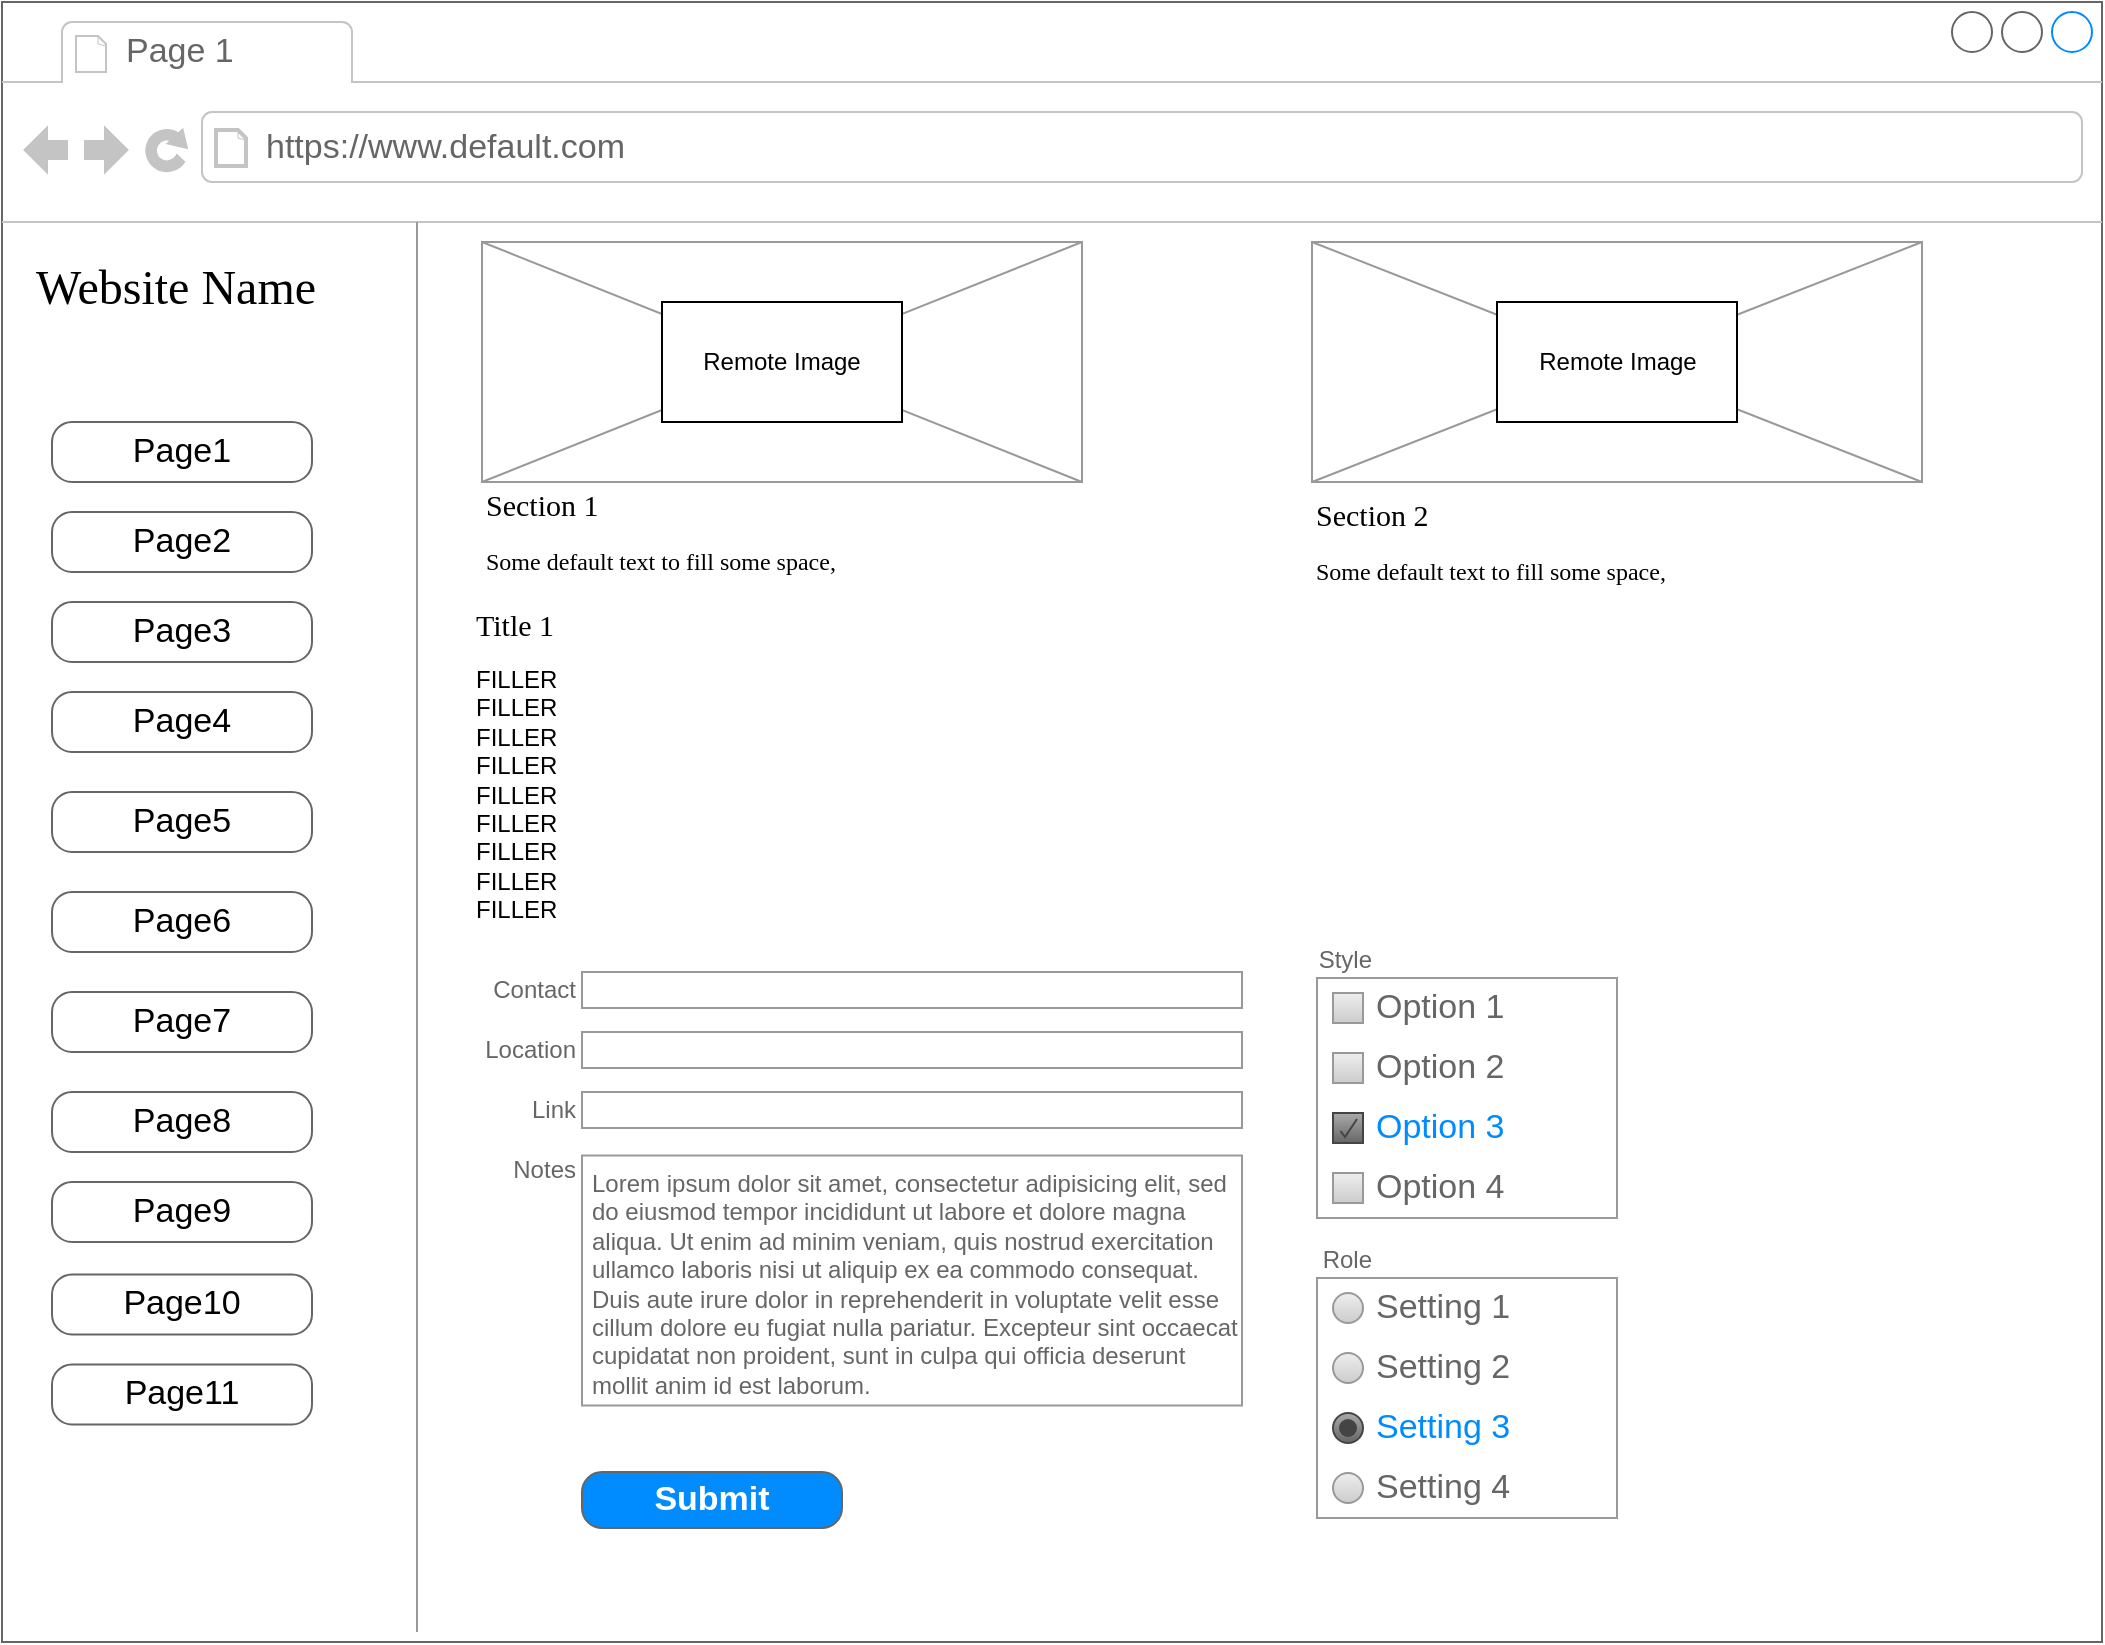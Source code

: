 <mxfile version="22.0.8" type="device" pages="3">
  <diagram name="Page-1" id="2cc2dc42-3aac-f2a9-1cec-7a8b7cbee084">
    <mxGraphModel dx="2074" dy="1142" grid="1" gridSize="10" guides="1" tooltips="1" connect="1" arrows="1" fold="1" page="1" pageScale="1" pageWidth="1100" pageHeight="850" background="none" math="0" shadow="0">
      <root>
        <mxCell id="0" />
        <mxCell id="1" parent="0" />
        <mxCell id="7026571954dc6520-1" value="" style="strokeWidth=1;shadow=0;dashed=0;align=center;html=1;shape=mxgraph.mockup.containers.browserWindow;rSize=0;strokeColor=#666666;mainText=,;recursiveResize=0;rounded=0;labelBackgroundColor=none;fontFamily=Verdana;fontSize=12" parent="1" vertex="1">
          <mxGeometry x="25" y="15" width="1050" height="820" as="geometry" />
        </mxCell>
        <mxCell id="7026571954dc6520-2" value="Page 1" style="strokeWidth=1;shadow=0;dashed=0;align=center;html=1;shape=mxgraph.mockup.containers.anchor;fontSize=17;fontColor=#666666;align=left;" parent="7026571954dc6520-1" vertex="1">
          <mxGeometry x="60" y="12" width="110" height="26" as="geometry" />
        </mxCell>
        <mxCell id="7026571954dc6520-3" value="https://www.default.com" style="strokeWidth=1;shadow=0;dashed=0;align=center;html=1;shape=mxgraph.mockup.containers.anchor;rSize=0;fontSize=17;fontColor=#666666;align=left;" parent="7026571954dc6520-1" vertex="1">
          <mxGeometry x="130" y="60" width="250" height="26" as="geometry" />
        </mxCell>
        <mxCell id="7026571954dc6520-4" value="&lt;font style=&quot;font-size: 24px;&quot;&gt;Website Name&lt;/font&gt;" style="text;html=1;points=[];align=left;verticalAlign=top;spacingTop=-4;fontSize=30;fontFamily=Verdana" parent="7026571954dc6520-1" vertex="1">
          <mxGeometry x="15" y="120" width="185" height="50" as="geometry" />
        </mxCell>
        <mxCell id="7026571954dc6520-15" value="" style="verticalLabelPosition=bottom;shadow=0;dashed=0;align=center;html=1;verticalAlign=top;strokeWidth=1;shape=mxgraph.mockup.markup.line;strokeColor=#999999;rounded=0;labelBackgroundColor=none;fillColor=#ffffff;fontFamily=Verdana;fontSize=12;fontColor=#000000;rotation=-270;" parent="7026571954dc6520-1" vertex="1">
          <mxGeometry x="-145" y="452.5" width="705" height="20" as="geometry" />
        </mxCell>
        <mxCell id="7026571954dc6520-16" value="Title 1" style="text;html=1;points=[];align=left;verticalAlign=top;spacingTop=-4;fontSize=15;fontFamily=Verdana" parent="7026571954dc6520-1" vertex="1">
          <mxGeometry x="235" y="300" width="170" height="30" as="geometry" />
        </mxCell>
        <mxCell id="7026571954dc6520-17" value="FILLER&lt;br&gt;FILLER&lt;br&gt;FILLER&lt;br&gt;FILLER&lt;br&gt;FILLER&lt;br&gt;FILLER&lt;br&gt;FILLER&lt;br&gt;FILLER&lt;br&gt;FILLER" style="text;spacingTop=-5;whiteSpace=wrap;html=1;align=left;fontSize=12;fontFamily=Helvetica;fillColor=none;strokeColor=none;rounded=0;shadow=1;labelBackgroundColor=none;" parent="7026571954dc6520-1" vertex="1">
          <mxGeometry x="235" y="330" width="375" height="140" as="geometry" />
        </mxCell>
        <mxCell id="7026571954dc6520-18" value="Page2" style="strokeWidth=1;shadow=0;dashed=0;align=center;html=1;shape=mxgraph.mockup.buttons.button;strokeColor=#666666;mainText=;buttonStyle=round;fontSize=17;fontStyle=0;fillColor=none;whiteSpace=wrap;rounded=0;labelBackgroundColor=none;" parent="7026571954dc6520-1" vertex="1">
          <mxGeometry x="25" y="255" width="130" height="30" as="geometry" />
        </mxCell>
        <mxCell id="ikfzNhu8CXialXkMcMD8-2" value="Page3" style="strokeWidth=1;shadow=0;dashed=0;align=center;html=1;shape=mxgraph.mockup.buttons.button;strokeColor=#666666;mainText=;buttonStyle=round;fontSize=17;fontStyle=0;fillColor=none;whiteSpace=wrap;rounded=0;labelBackgroundColor=none;" parent="7026571954dc6520-1" vertex="1">
          <mxGeometry x="25" y="300" width="130" height="30" as="geometry" />
        </mxCell>
        <mxCell id="ikfzNhu8CXialXkMcMD8-1" value="Page1" style="strokeWidth=1;shadow=0;dashed=0;align=center;html=1;shape=mxgraph.mockup.buttons.button;strokeColor=#666666;mainText=;buttonStyle=round;fontSize=17;fontStyle=0;fillColor=none;whiteSpace=wrap;rounded=0;labelBackgroundColor=none;" parent="7026571954dc6520-1" vertex="1">
          <mxGeometry x="25" y="210" width="130" height="30" as="geometry" />
        </mxCell>
        <mxCell id="ikfzNhu8CXialXkMcMD8-28" value="" style="verticalLabelPosition=bottom;shadow=0;dashed=0;align=center;html=1;verticalAlign=top;strokeWidth=1;shape=mxgraph.mockup.graphics.simpleIcon;strokeColor=#999999;fillColor=#ffffff;rounded=0;labelBackgroundColor=none;fontFamily=Verdana;fontSize=12;fontColor=#000000;" parent="7026571954dc6520-1" vertex="1">
          <mxGeometry x="240" y="120" width="300" height="120" as="geometry" />
        </mxCell>
        <mxCell id="ikfzNhu8CXialXkMcMD8-29" value="" style="verticalLabelPosition=bottom;shadow=0;dashed=0;align=center;html=1;verticalAlign=top;strokeWidth=1;shape=mxgraph.mockup.graphics.simpleIcon;strokeColor=#999999;fillColor=#ffffff;rounded=0;labelBackgroundColor=none;fontFamily=Verdana;fontSize=12;fontColor=#000000;" parent="7026571954dc6520-1" vertex="1">
          <mxGeometry x="655" y="120" width="305" height="120" as="geometry" />
        </mxCell>
        <mxCell id="E50U9qcU_uiYAZ7u2GQG-2" value="Remote Image" style="rounded=0;whiteSpace=wrap;html=1;" parent="7026571954dc6520-1" vertex="1">
          <mxGeometry x="330" y="150" width="120" height="60" as="geometry" />
        </mxCell>
        <mxCell id="E50U9qcU_uiYAZ7u2GQG-3" value="Remote Image" style="rounded=0;whiteSpace=wrap;html=1;" parent="7026571954dc6520-1" vertex="1">
          <mxGeometry x="747.5" y="150" width="120" height="60" as="geometry" />
        </mxCell>
        <mxCell id="E50U9qcU_uiYAZ7u2GQG-4" value="Page4" style="strokeWidth=1;shadow=0;dashed=0;align=center;html=1;shape=mxgraph.mockup.buttons.button;strokeColor=#666666;mainText=;buttonStyle=round;fontSize=17;fontStyle=0;fillColor=none;whiteSpace=wrap;rounded=0;labelBackgroundColor=none;" parent="7026571954dc6520-1" vertex="1">
          <mxGeometry x="25" y="345" width="130" height="30" as="geometry" />
        </mxCell>
        <mxCell id="E50U9qcU_uiYAZ7u2GQG-6" value="Section 2" style="text;html=1;points=[];align=left;verticalAlign=top;spacingTop=-4;fontSize=15;fontFamily=Verdana" parent="7026571954dc6520-1" vertex="1">
          <mxGeometry x="655" y="245" width="170" height="30" as="geometry" />
        </mxCell>
        <mxCell id="E50U9qcU_uiYAZ7u2GQG-7" value="Some default text to fill some space,&amp;nbsp;" style="text;html=1;points=[];align=left;verticalAlign=top;spacingTop=-4;fontSize=12;fontFamily=Verdana;whiteSpace=wrap;" parent="7026571954dc6520-1" vertex="1">
          <mxGeometry x="655" y="275" width="240" height="20" as="geometry" />
        </mxCell>
        <mxCell id="E50U9qcU_uiYAZ7u2GQG-8" value="Section 1" style="text;html=1;points=[];align=left;verticalAlign=top;spacingTop=-4;fontSize=15;fontFamily=Verdana" parent="7026571954dc6520-1" vertex="1">
          <mxGeometry x="240" y="240" width="170" height="30" as="geometry" />
        </mxCell>
        <mxCell id="E50U9qcU_uiYAZ7u2GQG-9" value="Some default text to fill some space,&amp;nbsp;" style="text;html=1;points=[];align=left;verticalAlign=top;spacingTop=-4;fontSize=12;fontFamily=Verdana;whiteSpace=wrap;" parent="7026571954dc6520-1" vertex="1">
          <mxGeometry x="240" y="270" width="240" height="30" as="geometry" />
        </mxCell>
        <mxCell id="dya37OVGlMS2lgjF_SKI-1" value="Page5" style="strokeWidth=1;shadow=0;dashed=0;align=center;html=1;shape=mxgraph.mockup.buttons.button;strokeColor=#666666;mainText=;buttonStyle=round;fontSize=17;fontStyle=0;fillColor=none;whiteSpace=wrap;rounded=0;labelBackgroundColor=none;" parent="7026571954dc6520-1" vertex="1">
          <mxGeometry x="25" y="395" width="130" height="30" as="geometry" />
        </mxCell>
        <mxCell id="OI5ak03JoKTsfc_AXxHs-1" value="Page6" style="strokeWidth=1;shadow=0;dashed=0;align=center;html=1;shape=mxgraph.mockup.buttons.button;strokeColor=#666666;mainText=;buttonStyle=round;fontSize=17;fontStyle=0;fillColor=none;whiteSpace=wrap;rounded=0;labelBackgroundColor=none;" parent="7026571954dc6520-1" vertex="1">
          <mxGeometry x="25" y="445" width="130" height="30" as="geometry" />
        </mxCell>
        <mxCell id="OI5ak03JoKTsfc_AXxHs-2" value="Page7" style="strokeWidth=1;shadow=0;dashed=0;align=center;html=1;shape=mxgraph.mockup.buttons.button;strokeColor=#666666;mainText=;buttonStyle=round;fontSize=17;fontStyle=0;fillColor=none;whiteSpace=wrap;rounded=0;labelBackgroundColor=none;" parent="7026571954dc6520-1" vertex="1">
          <mxGeometry x="25" y="495" width="130" height="30" as="geometry" />
        </mxCell>
        <mxCell id="OI5ak03JoKTsfc_AXxHs-3" value="Page8" style="strokeWidth=1;shadow=0;dashed=0;align=center;html=1;shape=mxgraph.mockup.buttons.button;strokeColor=#666666;mainText=;buttonStyle=round;fontSize=17;fontStyle=0;fillColor=none;whiteSpace=wrap;rounded=0;labelBackgroundColor=none;" parent="7026571954dc6520-1" vertex="1">
          <mxGeometry x="25" y="545" width="130" height="30" as="geometry" />
        </mxCell>
        <mxCell id="OI5ak03JoKTsfc_AXxHs-4" value="Page9" style="strokeWidth=1;shadow=0;dashed=0;align=center;html=1;shape=mxgraph.mockup.buttons.button;strokeColor=#666666;mainText=;buttonStyle=round;fontSize=17;fontStyle=0;fillColor=none;whiteSpace=wrap;rounded=0;labelBackgroundColor=none;" parent="7026571954dc6520-1" vertex="1">
          <mxGeometry x="25" y="590" width="130" height="30" as="geometry" />
        </mxCell>
        <mxCell id="OI5ak03JoKTsfc_AXxHs-5" value="Page10" style="strokeWidth=1;shadow=0;dashed=0;align=center;html=1;shape=mxgraph.mockup.buttons.button;strokeColor=#666666;mainText=;buttonStyle=round;fontSize=17;fontStyle=0;fillColor=none;whiteSpace=wrap;rounded=0;labelBackgroundColor=none;" parent="7026571954dc6520-1" vertex="1">
          <mxGeometry x="25" y="636.25" width="130" height="30" as="geometry" />
        </mxCell>
        <mxCell id="OI5ak03JoKTsfc_AXxHs-6" value="Page11" style="strokeWidth=1;shadow=0;dashed=0;align=center;html=1;shape=mxgraph.mockup.buttons.button;strokeColor=#666666;mainText=;buttonStyle=round;fontSize=17;fontStyle=0;fillColor=none;whiteSpace=wrap;rounded=0;labelBackgroundColor=none;" parent="7026571954dc6520-1" vertex="1">
          <mxGeometry x="25" y="681.25" width="130" height="30" as="geometry" />
        </mxCell>
        <mxCell id="a4xj5hr67mxPIO_uOuEy-1" value="Contact" style="strokeWidth=1;shadow=0;dashed=0;align=center;html=1;shape=mxgraph.mockup.forms.anchor;align=right;spacingRight=2;fontColor=#666666;" vertex="1" parent="7026571954dc6520-1">
          <mxGeometry x="240" y="485" width="50" height="18" as="geometry" />
        </mxCell>
        <mxCell id="a4xj5hr67mxPIO_uOuEy-2" value="" style="strokeWidth=1;shadow=0;dashed=0;align=center;html=1;shape=mxgraph.mockup.forms.rrect;fillColor=#ffffff;rSize=0;fontColor=#666666;align=left;spacingLeft=3;strokeColor=#999999;" vertex="1" parent="7026571954dc6520-1">
          <mxGeometry x="290" y="485" width="330" height="18" as="geometry" />
        </mxCell>
        <mxCell id="a4xj5hr67mxPIO_uOuEy-5" value="Location" style="strokeWidth=1;shadow=0;dashed=0;align=center;html=1;shape=mxgraph.mockup.forms.anchor;align=right;spacingRight=2;fontColor=#666666;" vertex="1" parent="7026571954dc6520-1">
          <mxGeometry x="240" y="515" width="50" height="18" as="geometry" />
        </mxCell>
        <mxCell id="a4xj5hr67mxPIO_uOuEy-6" value="" style="strokeWidth=1;shadow=0;dashed=0;align=center;html=1;shape=mxgraph.mockup.forms.rrect;fillColor=#ffffff;rSize=0;fontColor=#666666;align=left;spacingLeft=3;strokeColor=#999999;" vertex="1" parent="7026571954dc6520-1">
          <mxGeometry x="290" y="515" width="330" height="18" as="geometry" />
        </mxCell>
        <mxCell id="a4xj5hr67mxPIO_uOuEy-7" value="Link" style="strokeWidth=1;shadow=0;dashed=0;align=center;html=1;shape=mxgraph.mockup.forms.anchor;align=right;spacingRight=2;fontColor=#666666;" vertex="1" parent="7026571954dc6520-1">
          <mxGeometry x="240" y="545" width="50" height="18" as="geometry" />
        </mxCell>
        <mxCell id="a4xj5hr67mxPIO_uOuEy-8" value="" style="strokeWidth=1;shadow=0;dashed=0;align=center;html=1;shape=mxgraph.mockup.forms.rrect;fillColor=#ffffff;rSize=0;fontColor=#666666;align=left;spacingLeft=3;strokeColor=#999999;" vertex="1" parent="7026571954dc6520-1">
          <mxGeometry x="290" y="545" width="330" height="18" as="geometry" />
        </mxCell>
        <mxCell id="a4xj5hr67mxPIO_uOuEy-11" value="Lorem ipsum dolor sit amet, consectetur adipisicing elit, sed do eiusmod tempor incididunt ut labore et dolore magna aliqua. Ut enim ad minim veniam, quis nostrud exercitation ullamco laboris nisi ut aliquip ex ea commodo consequat. Duis aute irure dolor in reprehenderit in voluptate velit esse cillum dolore eu fugiat nulla pariatur. Excepteur sint occaecat cupidatat non proident, sunt in culpa qui officia deserunt mollit anim id est laborum." style="strokeWidth=1;shadow=0;dashed=0;align=center;html=1;shape=mxgraph.mockup.forms.rrect;fillColor=#ffffff;rSize=0;fontColor=#666666;align=left;spacingLeft=3;strokeColor=#999999;verticalAlign=top;whiteSpace=wrap;" vertex="1" parent="7026571954dc6520-1">
          <mxGeometry x="290" y="576.75" width="330" height="125" as="geometry" />
        </mxCell>
        <mxCell id="a4xj5hr67mxPIO_uOuEy-18" value="" style="strokeWidth=1;shadow=0;dashed=0;align=center;html=1;shape=mxgraph.mockup.forms.rrect;rSize=0;strokeColor=#999999;fillColor=#ffffff;recursiveResize=0;" vertex="1" parent="7026571954dc6520-1">
          <mxGeometry x="657.5" y="638" width="150" height="120" as="geometry" />
        </mxCell>
        <mxCell id="a4xj5hr67mxPIO_uOuEy-19" value="Setting 1" style="shape=ellipse;rSize=0;fillColor=#eeeeee;strokeColor=#999999;gradientColor=#cccccc;html=1;align=left;spacingLeft=4;fontSize=17;fontColor=#666666;labelPosition=right;" vertex="1" parent="a4xj5hr67mxPIO_uOuEy-18">
          <mxGeometry x="8" y="7.5" width="15" height="15" as="geometry" />
        </mxCell>
        <mxCell id="a4xj5hr67mxPIO_uOuEy-20" value="Setting 2" style="shape=ellipse;rSize=0;fillColor=#eeeeee;strokeColor=#999999;gradientColor=#cccccc;html=1;align=left;spacingLeft=4;fontSize=17;fontColor=#666666;labelPosition=right;" vertex="1" parent="a4xj5hr67mxPIO_uOuEy-18">
          <mxGeometry x="8" y="37.5" width="15" height="15" as="geometry" />
        </mxCell>
        <mxCell id="a4xj5hr67mxPIO_uOuEy-21" value="Setting 3" style="shape=ellipse;rSize=0;fillColor=#aaaaaa;strokeColor=#444444;gradientColor=#666666;html=1;align=left;spacingLeft=4;fontSize=17;fontColor=#008cff;labelPosition=right;" vertex="1" parent="a4xj5hr67mxPIO_uOuEy-18">
          <mxGeometry x="8" y="67.5" width="15" height="15" as="geometry" />
        </mxCell>
        <mxCell id="a4xj5hr67mxPIO_uOuEy-22" value="" style="shape=ellipse;fillColor=#444444;strokeColor=none;html=1;" vertex="1" parent="a4xj5hr67mxPIO_uOuEy-21">
          <mxGeometry x="3" y="3" width="9" height="9" as="geometry" />
        </mxCell>
        <mxCell id="a4xj5hr67mxPIO_uOuEy-23" value="Setting 4" style="shape=ellipse;rSize=0;fillColor=#eeeeee;strokeColor=#999999;gradientColor=#cccccc;html=1;align=left;spacingLeft=4;fontSize=17;fontColor=#666666;labelPosition=right;" vertex="1" parent="a4xj5hr67mxPIO_uOuEy-18">
          <mxGeometry x="8" y="97.5" width="15" height="15" as="geometry" />
        </mxCell>
        <mxCell id="a4xj5hr67mxPIO_uOuEy-24" value="" style="strokeWidth=1;shadow=0;dashed=0;align=center;html=1;shape=mxgraph.mockup.forms.rrect;rSize=0;strokeColor=#999999;fillColor=#ffffff;recursiveResize=0;" vertex="1" parent="7026571954dc6520-1">
          <mxGeometry x="657.5" y="488" width="150" height="120" as="geometry" />
        </mxCell>
        <mxCell id="a4xj5hr67mxPIO_uOuEy-25" value="Option 1" style="strokeWidth=1;shadow=0;dashed=0;align=center;html=1;shape=mxgraph.mockup.forms.rrect;rSize=0;fillColor=#eeeeee;strokeColor=#999999;gradientColor=#cccccc;align=left;spacingLeft=4;fontSize=17;fontColor=#666666;labelPosition=right;" vertex="1" parent="a4xj5hr67mxPIO_uOuEy-24">
          <mxGeometry x="8" y="7.5" width="15" height="15" as="geometry" />
        </mxCell>
        <mxCell id="a4xj5hr67mxPIO_uOuEy-26" value="Option 2" style="strokeWidth=1;shadow=0;dashed=0;align=center;html=1;shape=mxgraph.mockup.forms.rrect;rSize=0;fillColor=#eeeeee;strokeColor=#999999;gradientColor=#cccccc;align=left;spacingLeft=4;fontSize=17;fontColor=#666666;labelPosition=right;" vertex="1" parent="a4xj5hr67mxPIO_uOuEy-24">
          <mxGeometry x="8" y="37.5" width="15" height="15" as="geometry" />
        </mxCell>
        <mxCell id="a4xj5hr67mxPIO_uOuEy-27" value="Option 3" style="strokeWidth=1;shadow=0;dashed=0;align=center;html=1;shape=mxgraph.mockup.forms.checkbox;rSize=0;resizable=0;fillColor=#aaaaaa;strokeColor=#444444;gradientColor=#666666;align=left;spacingLeft=4;fontSize=17;fontColor=#008cff;labelPosition=right;" vertex="1" parent="a4xj5hr67mxPIO_uOuEy-24">
          <mxGeometry x="8" y="67.5" width="15" height="15" as="geometry" />
        </mxCell>
        <mxCell id="a4xj5hr67mxPIO_uOuEy-28" value="Option 4" style="strokeWidth=1;shadow=0;dashed=0;align=center;html=1;shape=mxgraph.mockup.forms.rrect;rSize=0;fillColor=#eeeeee;strokeColor=#999999;gradientColor=#cccccc;align=left;spacingLeft=4;fontSize=17;fontColor=#666666;labelPosition=right;" vertex="1" parent="a4xj5hr67mxPIO_uOuEy-24">
          <mxGeometry x="8" y="97.5" width="15" height="15" as="geometry" />
        </mxCell>
        <mxCell id="a4xj5hr67mxPIO_uOuEy-29" value="Notes" style="strokeWidth=1;shadow=0;dashed=0;align=center;html=1;shape=mxgraph.mockup.forms.anchor;align=right;spacingRight=2;fontColor=#666666;" vertex="1" parent="7026571954dc6520-1">
          <mxGeometry x="240" y="575" width="50" height="18" as="geometry" />
        </mxCell>
        <mxCell id="a4xj5hr67mxPIO_uOuEy-30" value="Style" style="strokeWidth=1;shadow=0;dashed=0;align=center;html=1;shape=mxgraph.mockup.forms.anchor;align=right;spacingRight=2;fontColor=#666666;" vertex="1" parent="7026571954dc6520-1">
          <mxGeometry x="655" y="470" width="32.5" height="18" as="geometry" />
        </mxCell>
        <mxCell id="a4xj5hr67mxPIO_uOuEy-31" value="Submit" style="strokeWidth=1;shadow=0;dashed=0;align=center;html=1;shape=mxgraph.mockup.buttons.button;strokeColor=#666666;fontColor=#ffffff;mainText=;buttonStyle=round;fontSize=17;fontStyle=1;fillColor=#008cff;whiteSpace=wrap;" vertex="1" parent="7026571954dc6520-1">
          <mxGeometry x="290" y="735" width="130" height="28" as="geometry" />
        </mxCell>
        <mxCell id="a4xj5hr67mxPIO_uOuEy-32" value="Role" style="strokeWidth=1;shadow=0;dashed=0;align=center;html=1;shape=mxgraph.mockup.forms.anchor;align=right;spacingRight=2;fontColor=#666666;" vertex="1" parent="7026571954dc6520-1">
          <mxGeometry x="655" y="620" width="32.5" height="18" as="geometry" />
        </mxCell>
      </root>
    </mxGraphModel>
  </diagram>
  <diagram id="jhT82oVop01BwISUY4m_" name="Page-2">
    <mxGraphModel dx="1379" dy="796" grid="1" gridSize="10" guides="1" tooltips="1" connect="1" arrows="1" fold="1" page="1" pageScale="1" pageWidth="827" pageHeight="1169" math="0" shadow="0">
      <root>
        <mxCell id="0" />
        <mxCell id="1" parent="0" />
        <mxCell id="6aOThIPrVcn8oJili7Mo-1" value="" style="strokeWidth=1;shadow=0;dashed=0;align=center;html=1;shape=mxgraph.mockup.containers.browserWindow;rSize=0;strokeColor=#666666;mainText=,;recursiveResize=0;rounded=0;labelBackgroundColor=none;fontFamily=Verdana;fontSize=12" vertex="1" parent="1">
          <mxGeometry x="30" y="20" width="1050" height="820" as="geometry" />
        </mxCell>
        <mxCell id="6aOThIPrVcn8oJili7Mo-2" value="Page 2" style="strokeWidth=1;shadow=0;dashed=0;align=center;html=1;shape=mxgraph.mockup.containers.anchor;fontSize=17;fontColor=#666666;align=left;" vertex="1" parent="6aOThIPrVcn8oJili7Mo-1">
          <mxGeometry x="60" y="12" width="110" height="26" as="geometry" />
        </mxCell>
        <mxCell id="6aOThIPrVcn8oJili7Mo-3" value="https://www.default.com" style="strokeWidth=1;shadow=0;dashed=0;align=center;html=1;shape=mxgraph.mockup.containers.anchor;rSize=0;fontSize=17;fontColor=#666666;align=left;" vertex="1" parent="6aOThIPrVcn8oJili7Mo-1">
          <mxGeometry x="130" y="60" width="250" height="26" as="geometry" />
        </mxCell>
        <mxCell id="6aOThIPrVcn8oJili7Mo-4" value="Website Name" style="text;html=1;points=[];align=left;verticalAlign=top;spacingTop=-4;fontSize=30;fontFamily=Verdana" vertex="1" parent="6aOThIPrVcn8oJili7Mo-1">
          <mxGeometry x="30" y="140" width="340" height="50" as="geometry" />
        </mxCell>
        <mxCell id="6aOThIPrVcn8oJili7Mo-5" value="Section 1" style="text;html=1;points=[];align=left;verticalAlign=top;spacingTop=-4;fontSize=15;fontFamily=Verdana" vertex="1" parent="6aOThIPrVcn8oJili7Mo-1">
          <mxGeometry x="780" y="490" width="170" height="30" as="geometry" />
        </mxCell>
        <mxCell id="6aOThIPrVcn8oJili7Mo-6" value="Some default text to fill some space, and&amp;nbsp;&lt;span&gt;something more so there is more text&lt;/span&gt;" style="text;html=1;points=[];align=left;verticalAlign=top;spacingTop=-4;fontSize=12;fontFamily=Verdana;whiteSpace=wrap;" vertex="1" parent="6aOThIPrVcn8oJili7Mo-1">
          <mxGeometry x="780" y="520" width="240" height="60" as="geometry" />
        </mxCell>
        <mxCell id="6aOThIPrVcn8oJili7Mo-7" value="Search" style="text;html=1;points=[];align=left;verticalAlign=top;spacingTop=-4;fontSize=15;fontFamily=Verdana" vertex="1" parent="6aOThIPrVcn8oJili7Mo-1">
          <mxGeometry x="820" y="120" width="170" height="30" as="geometry" />
        </mxCell>
        <mxCell id="6aOThIPrVcn8oJili7Mo-8" value="Search" style="strokeWidth=1;shadow=0;dashed=0;align=center;html=1;shape=mxgraph.mockup.forms.searchBox;strokeColor=#999999;mainText=;strokeColor2=#008cff;fontColor=#666666;fontSize=17;align=left;spacingLeft=3;rounded=0;labelBackgroundColor=none;" vertex="1" parent="6aOThIPrVcn8oJili7Mo-1">
          <mxGeometry x="820" y="150" width="200" height="30" as="geometry" />
        </mxCell>
        <mxCell id="6aOThIPrVcn8oJili7Mo-9" value="" style="verticalLabelPosition=bottom;shadow=0;dashed=0;align=center;html=1;verticalAlign=top;strokeWidth=1;shape=mxgraph.mockup.markup.line;strokeColor=#999999;rounded=0;labelBackgroundColor=none;fillColor=#ffffff;fontFamily=Verdana;fontSize=12;fontColor=#000000;" vertex="1" parent="6aOThIPrVcn8oJili7Mo-1">
          <mxGeometry y="190" width="1050" height="20" as="geometry" />
        </mxCell>
        <mxCell id="6aOThIPrVcn8oJili7Mo-10" value="Title 1" style="text;html=1;points=[];align=left;verticalAlign=top;spacingTop=-4;fontSize=15;fontFamily=Verdana" vertex="1" parent="6aOThIPrVcn8oJili7Mo-1">
          <mxGeometry x="20" y="360" width="170" height="30" as="geometry" />
        </mxCell>
        <mxCell id="6aOThIPrVcn8oJili7Mo-11" value="Lorem ipsum dolor sit amet, consectetur adipisicing elit, sed do eiusmod tempor incididunt ut labore et dolore magna aliqua. Ut enim ad minim veniam, quis nostrud exercitation ullamco laboris nisi ut aliquip ex ea commodo consequat. Duis aute irure dolor in reprehenderit in voluptate velit esse cillum dolore eu fugiat nulla pariatur. Excepteur sint occaecat cupidatat non proident, sunt in culpa qui officia deserunt mollit anim id est laborum.&#xa;Sed ut perspiciatis unde omnis iste natus error sit voluptatem accusantium doloremque laudantium, totam rem aperiam, eaque ipsa quae ab illo inventore veritatis et quasi architecto beatae vitae dicta sunt explicabo. Nemo enim ipsam voluptatem quia voluptas sit aspernatur aut odit aut fugit, sed quia consequuntur magni dolores eos qui ratione voluptatem sequi nesciunt. Neque porro quisquam est, qui dolorem ipsum quia dolor sit amet, consectetur, adipisci velit, sed quia non numquam eius modi tempora incidunt ut labore et dolore magnam aliquam quaerat voluptatem. Ut enim ad minima veniam, quis nostrum exercitationem ullam corporis suscipit laboriosam, nisi ut aliquid ex ea commodi consequatur? Quis autem vel eum iure reprehenderit qui in ea voluptate velit esse quam nihil molestiae consequatur, vel illum qui dolorem eum fugiat quo voluptas nulla pariatur?" style="text;spacingTop=-5;whiteSpace=wrap;html=1;align=left;fontSize=12;fontFamily=Helvetica;fillColor=none;strokeColor=none;rounded=0;shadow=1;labelBackgroundColor=none;" vertex="1" parent="6aOThIPrVcn8oJili7Mo-1">
          <mxGeometry x="20" y="390" width="660" height="180" as="geometry" />
        </mxCell>
        <mxCell id="6aOThIPrVcn8oJili7Mo-12" value="Page2" style="strokeWidth=1;shadow=0;dashed=0;align=center;html=1;shape=mxgraph.mockup.buttons.button;strokeColor=#666666;mainText=;buttonStyle=round;fontSize=17;fontStyle=0;fillColor=none;whiteSpace=wrap;rounded=0;labelBackgroundColor=none;" vertex="1" parent="6aOThIPrVcn8oJili7Mo-1">
          <mxGeometry x="520" y="150" width="130" height="30" as="geometry" />
        </mxCell>
        <mxCell id="6aOThIPrVcn8oJili7Mo-13" value="" style="verticalLabelPosition=bottom;shadow=0;dashed=0;align=center;html=1;verticalAlign=top;strokeWidth=1;shape=mxgraph.mockup.graphics.simpleIcon;strokeColor=#999999;fillColor=#ffffff;rounded=0;labelBackgroundColor=none;fontFamily=Verdana;fontSize=12;fontColor=#000000;" vertex="1" parent="6aOThIPrVcn8oJili7Mo-1">
          <mxGeometry x="15" y="600" width="215" height="210" as="geometry" />
        </mxCell>
        <mxCell id="6aOThIPrVcn8oJili7Mo-14" value="Title 2" style="text;html=1;points=[];align=left;verticalAlign=top;spacingTop=-4;fontSize=15;fontFamily=Verdana" vertex="1" parent="6aOThIPrVcn8oJili7Mo-1">
          <mxGeometry x="270" y="600" width="170" height="30" as="geometry" />
        </mxCell>
        <mxCell id="6aOThIPrVcn8oJili7Mo-15" value="Title 3" style="text;html=1;points=[];align=left;verticalAlign=top;spacingTop=-4;fontSize=15;fontFamily=Verdana" vertex="1" parent="6aOThIPrVcn8oJili7Mo-1">
          <mxGeometry x="780" y="610" width="170" height="30" as="geometry" />
        </mxCell>
        <mxCell id="6aOThIPrVcn8oJili7Mo-16" value="&lt;div style=&quot;text-align: justify&quot;&gt;&lt;span&gt;Some default text to fill some space, and&amp;nbsp;&lt;/span&gt;&lt;span&gt;something more so there is more text&lt;/span&gt;&lt;/div&gt;&lt;div style=&quot;text-align: justify&quot;&gt;&lt;hr id=&quot;null&quot; style=&quot;text-align: justify&quot;&gt;&lt;span&gt;&lt;div style=&quot;text-align: justify&quot;&gt;&lt;span&gt;Some default text to fill some space, and&amp;nbsp;&lt;/span&gt;&lt;span&gt;something more so there is more text&lt;/span&gt;&lt;/div&gt;&lt;/span&gt;&lt;/div&gt;&lt;hr id=&quot;null&quot; style=&quot;text-align: justify&quot;&gt;&lt;span&gt;&lt;div style=&quot;text-align: justify&quot;&gt;&lt;span&gt;Some default text to fill some space, and&amp;nbsp;&lt;/span&gt;&lt;span&gt;something more so there is more text&lt;/span&gt;&lt;/div&gt;&lt;/span&gt;&lt;hr id=&quot;null&quot; style=&quot;text-align: justify&quot;&gt;&lt;span&gt;&lt;div style=&quot;text-align: justify&quot;&gt;&lt;span&gt;Some default text to fill some space, and&amp;nbsp;&lt;/span&gt;&lt;span&gt;something more so there is more text&lt;/span&gt;&lt;/div&gt;&lt;/span&gt;&lt;hr id=&quot;null&quot; style=&quot;text-align: left&quot;&gt;" style="whiteSpace=wrap;html=1;rounded=0;shadow=0;labelBackgroundColor=none;strokeWidth=1;fontFamily=Verdana;fontSize=12;align=center;verticalAlign=top;" vertex="1" parent="6aOThIPrVcn8oJili7Mo-1">
          <mxGeometry x="780" y="640" width="260" height="170" as="geometry" />
        </mxCell>
        <mxCell id="6aOThIPrVcn8oJili7Mo-17" value="Page3" style="strokeWidth=1;shadow=0;dashed=0;align=center;html=1;shape=mxgraph.mockup.buttons.button;strokeColor=#666666;mainText=;buttonStyle=round;fontSize=17;fontStyle=0;fillColor=none;whiteSpace=wrap;rounded=0;labelBackgroundColor=none;" vertex="1" parent="6aOThIPrVcn8oJili7Mo-1">
          <mxGeometry x="670" y="150" width="130" height="30" as="geometry" />
        </mxCell>
        <mxCell id="6aOThIPrVcn8oJili7Mo-18" value="Page1" style="strokeWidth=1;shadow=0;dashed=0;align=center;html=1;shape=mxgraph.mockup.buttons.button;strokeColor=#666666;mainText=;buttonStyle=round;fontSize=17;fontStyle=0;fillColor=none;whiteSpace=wrap;rounded=0;labelBackgroundColor=none;" vertex="1" parent="6aOThIPrVcn8oJili7Mo-1">
          <mxGeometry x="370" y="150" width="130" height="30" as="geometry" />
        </mxCell>
        <mxCell id="6aOThIPrVcn8oJili7Mo-19" value="" style="verticalLabelPosition=bottom;shadow=0;dashed=0;align=center;html=1;verticalAlign=top;strokeWidth=1;shape=mxgraph.mockup.graphics.simpleIcon;strokeColor=#999999;fillColor=#ffffff;rounded=0;labelBackgroundColor=none;fontFamily=Verdana;fontSize=12;fontColor=#000000;" vertex="1" parent="6aOThIPrVcn8oJili7Mo-1">
          <mxGeometry x="770" y="230" width="235" height="240" as="geometry" />
        </mxCell>
        <mxCell id="6aOThIPrVcn8oJili7Mo-20" value="" style="verticalLabelPosition=bottom;shadow=0;dashed=0;align=center;html=1;verticalAlign=top;strokeWidth=1;shape=mxgraph.mockup.graphics.simpleIcon;strokeColor=#999999;fillColor=#ffffff;rounded=0;labelBackgroundColor=none;fontFamily=Verdana;fontSize=12;fontColor=#000000;" vertex="1" parent="6aOThIPrVcn8oJili7Mo-1">
          <mxGeometry x="15" y="210" width="305" height="120" as="geometry" />
        </mxCell>
        <mxCell id="6aOThIPrVcn8oJili7Mo-21" value="" style="verticalLabelPosition=bottom;shadow=0;dashed=0;align=center;html=1;verticalAlign=top;strokeWidth=1;shape=mxgraph.mockup.graphics.simpleIcon;strokeColor=#999999;fillColor=#ffffff;rounded=0;labelBackgroundColor=none;fontFamily=Verdana;fontSize=12;fontColor=#000000;" vertex="1" parent="6aOThIPrVcn8oJili7Mo-1">
          <mxGeometry x="355" y="210" width="305" height="120" as="geometry" />
        </mxCell>
        <mxCell id="6aOThIPrVcn8oJili7Mo-22" value="Lorem ipsum dolor sit amet, consectetur adipisicing elit, sed do eiusmod tempor incididunt ut labore et dolore magna aliqua. Ut enim ad minim veniam, quis nostrud exercitation ullamco laboris nisi ut aliquip ex ea commodo consequat. Duis aute irure dolor in reprehenderit in voluptate velit esse cillum dolore eu fugiat nulla pariatur. Excepteur sint occaecat cupidatat non proident, sunt in culpa qui officia deserunt mollit anim id est laborum.&lt;br&gt;Sed ut perspiciatis unde omnis iste natus error sit voluptatem accusantium doloremque laudantium, totam rem aperiam, eaque ipsa quae ab illo inventore veritatis et quasi architecto beatae vitae dicta sunt explicabo.&amp;nbsp;" style="text;spacingTop=-5;whiteSpace=wrap;html=1;align=left;fontSize=12;fontFamily=Helvetica;fillColor=none;strokeColor=none;rounded=0;shadow=1;labelBackgroundColor=none;" vertex="1" parent="6aOThIPrVcn8oJili7Mo-1">
          <mxGeometry x="270" y="630" width="490" height="190" as="geometry" />
        </mxCell>
      </root>
    </mxGraphModel>
  </diagram>
  <diagram id="rhOSOC0xeySewzWCKq0R" name="Page-3">
    <mxGraphModel dx="1379" dy="796" grid="1" gridSize="10" guides="1" tooltips="1" connect="1" arrows="1" fold="1" page="1" pageScale="1" pageWidth="827" pageHeight="1169" math="0" shadow="0">
      <root>
        <mxCell id="0" />
        <mxCell id="1" parent="0" />
        <mxCell id="my5uwm5wwXE1iPJJk86J-1" value="" style="strokeWidth=1;shadow=0;dashed=0;align=center;html=1;shape=mxgraph.mockup.containers.browserWindow;rSize=0;strokeColor=#666666;mainText=,;recursiveResize=0;rounded=0;labelBackgroundColor=none;fontFamily=Verdana;fontSize=12" vertex="1" parent="1">
          <mxGeometry x="30" y="20" width="1050" height="820" as="geometry" />
        </mxCell>
        <mxCell id="my5uwm5wwXE1iPJJk86J-2" value="Page 3" style="strokeWidth=1;shadow=0;dashed=0;align=center;html=1;shape=mxgraph.mockup.containers.anchor;fontSize=17;fontColor=#666666;align=left;" vertex="1" parent="my5uwm5wwXE1iPJJk86J-1">
          <mxGeometry x="60" y="12" width="110" height="26" as="geometry" />
        </mxCell>
        <mxCell id="my5uwm5wwXE1iPJJk86J-3" value="https://www.default.com" style="strokeWidth=1;shadow=0;dashed=0;align=center;html=1;shape=mxgraph.mockup.containers.anchor;rSize=0;fontSize=17;fontColor=#666666;align=left;" vertex="1" parent="my5uwm5wwXE1iPJJk86J-1">
          <mxGeometry x="130" y="60" width="250" height="26" as="geometry" />
        </mxCell>
        <mxCell id="my5uwm5wwXE1iPJJk86J-4" value="Website Name" style="text;html=1;points=[];align=left;verticalAlign=top;spacingTop=-4;fontSize=30;fontFamily=Verdana" vertex="1" parent="my5uwm5wwXE1iPJJk86J-1">
          <mxGeometry x="30" y="140" width="340" height="50" as="geometry" />
        </mxCell>
        <mxCell id="my5uwm5wwXE1iPJJk86J-5" value="Section 1" style="text;html=1;points=[];align=left;verticalAlign=top;spacingTop=-4;fontSize=15;fontFamily=Verdana" vertex="1" parent="my5uwm5wwXE1iPJJk86J-1">
          <mxGeometry x="780" y="490" width="170" height="30" as="geometry" />
        </mxCell>
        <mxCell id="my5uwm5wwXE1iPJJk86J-6" value="Some default text to fill some space, and&amp;nbsp;&lt;span&gt;something more so there is more text&lt;/span&gt;" style="text;html=1;points=[];align=left;verticalAlign=top;spacingTop=-4;fontSize=12;fontFamily=Verdana;whiteSpace=wrap;" vertex="1" parent="my5uwm5wwXE1iPJJk86J-1">
          <mxGeometry x="780" y="520" width="240" height="60" as="geometry" />
        </mxCell>
        <mxCell id="my5uwm5wwXE1iPJJk86J-7" value="Search" style="text;html=1;points=[];align=left;verticalAlign=top;spacingTop=-4;fontSize=15;fontFamily=Verdana" vertex="1" parent="my5uwm5wwXE1iPJJk86J-1">
          <mxGeometry x="820" y="120" width="170" height="30" as="geometry" />
        </mxCell>
        <mxCell id="my5uwm5wwXE1iPJJk86J-8" value="Search" style="strokeWidth=1;shadow=0;dashed=0;align=center;html=1;shape=mxgraph.mockup.forms.searchBox;strokeColor=#999999;mainText=;strokeColor2=#008cff;fontColor=#666666;fontSize=17;align=left;spacingLeft=3;rounded=0;labelBackgroundColor=none;" vertex="1" parent="my5uwm5wwXE1iPJJk86J-1">
          <mxGeometry x="820" y="150" width="200" height="30" as="geometry" />
        </mxCell>
        <mxCell id="my5uwm5wwXE1iPJJk86J-9" value="" style="verticalLabelPosition=bottom;shadow=0;dashed=0;align=center;html=1;verticalAlign=top;strokeWidth=1;shape=mxgraph.mockup.markup.line;strokeColor=#999999;rounded=0;labelBackgroundColor=none;fillColor=#ffffff;fontFamily=Verdana;fontSize=12;fontColor=#000000;" vertex="1" parent="my5uwm5wwXE1iPJJk86J-1">
          <mxGeometry y="190" width="1050" height="20" as="geometry" />
        </mxCell>
        <mxCell id="my5uwm5wwXE1iPJJk86J-10" value="Title 1" style="text;html=1;points=[];align=left;verticalAlign=top;spacingTop=-4;fontSize=15;fontFamily=Verdana" vertex="1" parent="my5uwm5wwXE1iPJJk86J-1">
          <mxGeometry x="20" y="360" width="170" height="30" as="geometry" />
        </mxCell>
        <mxCell id="my5uwm5wwXE1iPJJk86J-11" value="Lorem ipsum dolor sit amet, consectetur adipisicing elit, sed do eiusmod tempor incididunt ut labore et dolore magna aliqua. Ut enim ad minim veniam, quis nostrud exercitation ullamco laboris nisi ut aliquip ex ea commodo consequat. Duis aute irure dolor in reprehenderit in voluptate velit esse cillum dolore eu fugiat nulla pariatur. Excepteur sint occaecat cupidatat non proident, sunt in culpa qui officia deserunt mollit anim id est laborum.&#xa;Sed ut perspiciatis unde omnis iste natus error sit voluptatem accusantium doloremque laudantium, totam rem aperiam, eaque ipsa quae ab illo inventore veritatis et quasi architecto beatae vitae dicta sunt explicabo. Nemo enim ipsam voluptatem quia voluptas sit aspernatur aut odit aut fugit, sed quia consequuntur magni dolores eos qui ratione voluptatem sequi nesciunt. Neque porro quisquam est, qui dolorem ipsum quia dolor sit amet, consectetur, adipisci velit, sed quia non numquam eius modi tempora incidunt ut labore et dolore magnam aliquam quaerat voluptatem. Ut enim ad minima veniam, quis nostrum exercitationem ullam corporis suscipit laboriosam, nisi ut aliquid ex ea commodi consequatur? Quis autem vel eum iure reprehenderit qui in ea voluptate velit esse quam nihil molestiae consequatur, vel illum qui dolorem eum fugiat quo voluptas nulla pariatur?" style="text;spacingTop=-5;whiteSpace=wrap;html=1;align=left;fontSize=12;fontFamily=Helvetica;fillColor=none;strokeColor=none;rounded=0;shadow=1;labelBackgroundColor=none;" vertex="1" parent="my5uwm5wwXE1iPJJk86J-1">
          <mxGeometry x="20" y="390" width="660" height="180" as="geometry" />
        </mxCell>
        <mxCell id="my5uwm5wwXE1iPJJk86J-12" value="Page2" style="strokeWidth=1;shadow=0;dashed=0;align=center;html=1;shape=mxgraph.mockup.buttons.button;strokeColor=#666666;mainText=;buttonStyle=round;fontSize=17;fontStyle=0;fillColor=none;whiteSpace=wrap;rounded=0;labelBackgroundColor=none;" vertex="1" parent="my5uwm5wwXE1iPJJk86J-1">
          <mxGeometry x="520" y="150" width="130" height="30" as="geometry" />
        </mxCell>
        <mxCell id="my5uwm5wwXE1iPJJk86J-13" value="" style="verticalLabelPosition=bottom;shadow=0;dashed=0;align=center;html=1;verticalAlign=top;strokeWidth=1;shape=mxgraph.mockup.graphics.simpleIcon;strokeColor=#999999;fillColor=#ffffff;rounded=0;labelBackgroundColor=none;fontFamily=Verdana;fontSize=12;fontColor=#000000;" vertex="1" parent="my5uwm5wwXE1iPJJk86J-1">
          <mxGeometry x="15" y="600" width="215" height="210" as="geometry" />
        </mxCell>
        <mxCell id="my5uwm5wwXE1iPJJk86J-14" value="Title 2" style="text;html=1;points=[];align=left;verticalAlign=top;spacingTop=-4;fontSize=15;fontFamily=Verdana" vertex="1" parent="my5uwm5wwXE1iPJJk86J-1">
          <mxGeometry x="270" y="600" width="170" height="30" as="geometry" />
        </mxCell>
        <mxCell id="my5uwm5wwXE1iPJJk86J-15" value="Title 3" style="text;html=1;points=[];align=left;verticalAlign=top;spacingTop=-4;fontSize=15;fontFamily=Verdana" vertex="1" parent="my5uwm5wwXE1iPJJk86J-1">
          <mxGeometry x="780" y="610" width="170" height="30" as="geometry" />
        </mxCell>
        <mxCell id="my5uwm5wwXE1iPJJk86J-16" value="&lt;div style=&quot;text-align: justify&quot;&gt;&lt;span&gt;Some default text to fill some space, and&amp;nbsp;&lt;/span&gt;&lt;span&gt;something more so there is more text&lt;/span&gt;&lt;/div&gt;&lt;div style=&quot;text-align: justify&quot;&gt;&lt;hr id=&quot;null&quot; style=&quot;text-align: justify&quot;&gt;&lt;span&gt;&lt;div style=&quot;text-align: justify&quot;&gt;&lt;span&gt;Some default text to fill some space, and&amp;nbsp;&lt;/span&gt;&lt;span&gt;something more so there is more text&lt;/span&gt;&lt;/div&gt;&lt;/span&gt;&lt;/div&gt;&lt;hr id=&quot;null&quot; style=&quot;text-align: justify&quot;&gt;&lt;span&gt;&lt;div style=&quot;text-align: justify&quot;&gt;&lt;span&gt;Some default text to fill some space, and&amp;nbsp;&lt;/span&gt;&lt;span&gt;something more so there is more text&lt;/span&gt;&lt;/div&gt;&lt;/span&gt;&lt;hr id=&quot;null&quot; style=&quot;text-align: justify&quot;&gt;&lt;span&gt;&lt;div style=&quot;text-align: justify&quot;&gt;&lt;span&gt;Some default text to fill some space, and&amp;nbsp;&lt;/span&gt;&lt;span&gt;something more so there is more text&lt;/span&gt;&lt;/div&gt;&lt;/span&gt;&lt;hr id=&quot;null&quot; style=&quot;text-align: left&quot;&gt;" style="whiteSpace=wrap;html=1;rounded=0;shadow=0;labelBackgroundColor=none;strokeWidth=1;fontFamily=Verdana;fontSize=12;align=center;verticalAlign=top;" vertex="1" parent="my5uwm5wwXE1iPJJk86J-1">
          <mxGeometry x="780" y="640" width="260" height="170" as="geometry" />
        </mxCell>
        <mxCell id="my5uwm5wwXE1iPJJk86J-17" value="Page3" style="strokeWidth=1;shadow=0;dashed=0;align=center;html=1;shape=mxgraph.mockup.buttons.button;strokeColor=#666666;mainText=;buttonStyle=round;fontSize=17;fontStyle=0;fillColor=none;whiteSpace=wrap;rounded=0;labelBackgroundColor=none;" vertex="1" parent="my5uwm5wwXE1iPJJk86J-1">
          <mxGeometry x="670" y="150" width="130" height="30" as="geometry" />
        </mxCell>
        <mxCell id="my5uwm5wwXE1iPJJk86J-18" value="Page1" style="strokeWidth=1;shadow=0;dashed=0;align=center;html=1;shape=mxgraph.mockup.buttons.button;strokeColor=#666666;mainText=;buttonStyle=round;fontSize=17;fontStyle=0;fillColor=none;whiteSpace=wrap;rounded=0;labelBackgroundColor=none;" vertex="1" parent="my5uwm5wwXE1iPJJk86J-1">
          <mxGeometry x="370" y="150" width="130" height="30" as="geometry" />
        </mxCell>
        <mxCell id="my5uwm5wwXE1iPJJk86J-19" value="" style="verticalLabelPosition=bottom;shadow=0;dashed=0;align=center;html=1;verticalAlign=top;strokeWidth=1;shape=mxgraph.mockup.graphics.simpleIcon;strokeColor=#999999;fillColor=#ffffff;rounded=0;labelBackgroundColor=none;fontFamily=Verdana;fontSize=12;fontColor=#000000;" vertex="1" parent="my5uwm5wwXE1iPJJk86J-1">
          <mxGeometry x="770" y="230" width="235" height="240" as="geometry" />
        </mxCell>
        <mxCell id="my5uwm5wwXE1iPJJk86J-20" value="" style="verticalLabelPosition=bottom;shadow=0;dashed=0;align=center;html=1;verticalAlign=top;strokeWidth=1;shape=mxgraph.mockup.graphics.simpleIcon;strokeColor=#999999;fillColor=#ffffff;rounded=0;labelBackgroundColor=none;fontFamily=Verdana;fontSize=12;fontColor=#000000;" vertex="1" parent="my5uwm5wwXE1iPJJk86J-1">
          <mxGeometry x="15" y="210" width="305" height="120" as="geometry" />
        </mxCell>
        <mxCell id="my5uwm5wwXE1iPJJk86J-21" value="" style="verticalLabelPosition=bottom;shadow=0;dashed=0;align=center;html=1;verticalAlign=top;strokeWidth=1;shape=mxgraph.mockup.graphics.simpleIcon;strokeColor=#999999;fillColor=#ffffff;rounded=0;labelBackgroundColor=none;fontFamily=Verdana;fontSize=12;fontColor=#000000;" vertex="1" parent="my5uwm5wwXE1iPJJk86J-1">
          <mxGeometry x="355" y="210" width="305" height="120" as="geometry" />
        </mxCell>
        <mxCell id="my5uwm5wwXE1iPJJk86J-22" value="Lorem ipsum dolor sit amet, consectetur adipisicing elit, sed do eiusmod tempor incididunt ut labore et dolore magna aliqua. Ut enim ad minim veniam, quis nostrud exercitation ullamco laboris nisi ut aliquip ex ea commodo consequat. Duis aute irure dolor in reprehenderit in voluptate velit esse cillum dolore eu fugiat nulla pariatur. Excepteur sint occaecat cupidatat non proident, sunt in culpa qui officia deserunt mollit anim id est laborum.&lt;br&gt;Sed ut perspiciatis unde omnis iste natus error sit voluptatem accusantium doloremque laudantium, totam rem aperiam, eaque ipsa quae ab illo inventore veritatis et quasi architecto beatae vitae dicta sunt explicabo.&amp;nbsp;" style="text;spacingTop=-5;whiteSpace=wrap;html=1;align=left;fontSize=12;fontFamily=Helvetica;fillColor=none;strokeColor=none;rounded=0;shadow=1;labelBackgroundColor=none;" vertex="1" parent="my5uwm5wwXE1iPJJk86J-1">
          <mxGeometry x="270" y="630" width="490" height="190" as="geometry" />
        </mxCell>
      </root>
    </mxGraphModel>
  </diagram>
</mxfile>
